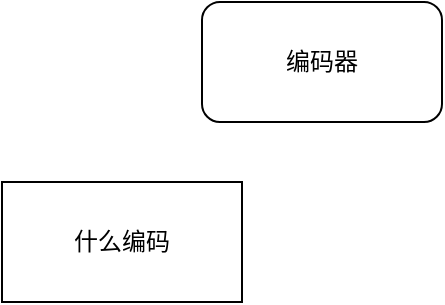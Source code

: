 <mxfile version="18.1.1" type="github"><diagram id="jgZ1xXmJdKsy7gDhHqvx" name="Page-1"><mxGraphModel dx="881" dy="377" grid="1" gridSize="10" guides="1" tooltips="1" connect="1" arrows="1" fold="1" page="1" pageScale="1" pageWidth="827" pageHeight="1169" math="0" shadow="0"><root><mxCell id="0"/><mxCell id="1" parent="0"/><mxCell id="d7xZA0Z4_qzYf8UE6TXO-1" value="编码器" style="rounded=1;whiteSpace=wrap;html=1;" vertex="1" parent="1"><mxGeometry x="240" y="40" width="120" height="60" as="geometry"/></mxCell><mxCell id="d7xZA0Z4_qzYf8UE6TXO-2" value="什么编码" style="whiteSpace=wrap;html=1;" vertex="1" parent="1"><mxGeometry x="140" y="130" width="120" height="60" as="geometry"/></mxCell></root></mxGraphModel></diagram></mxfile>